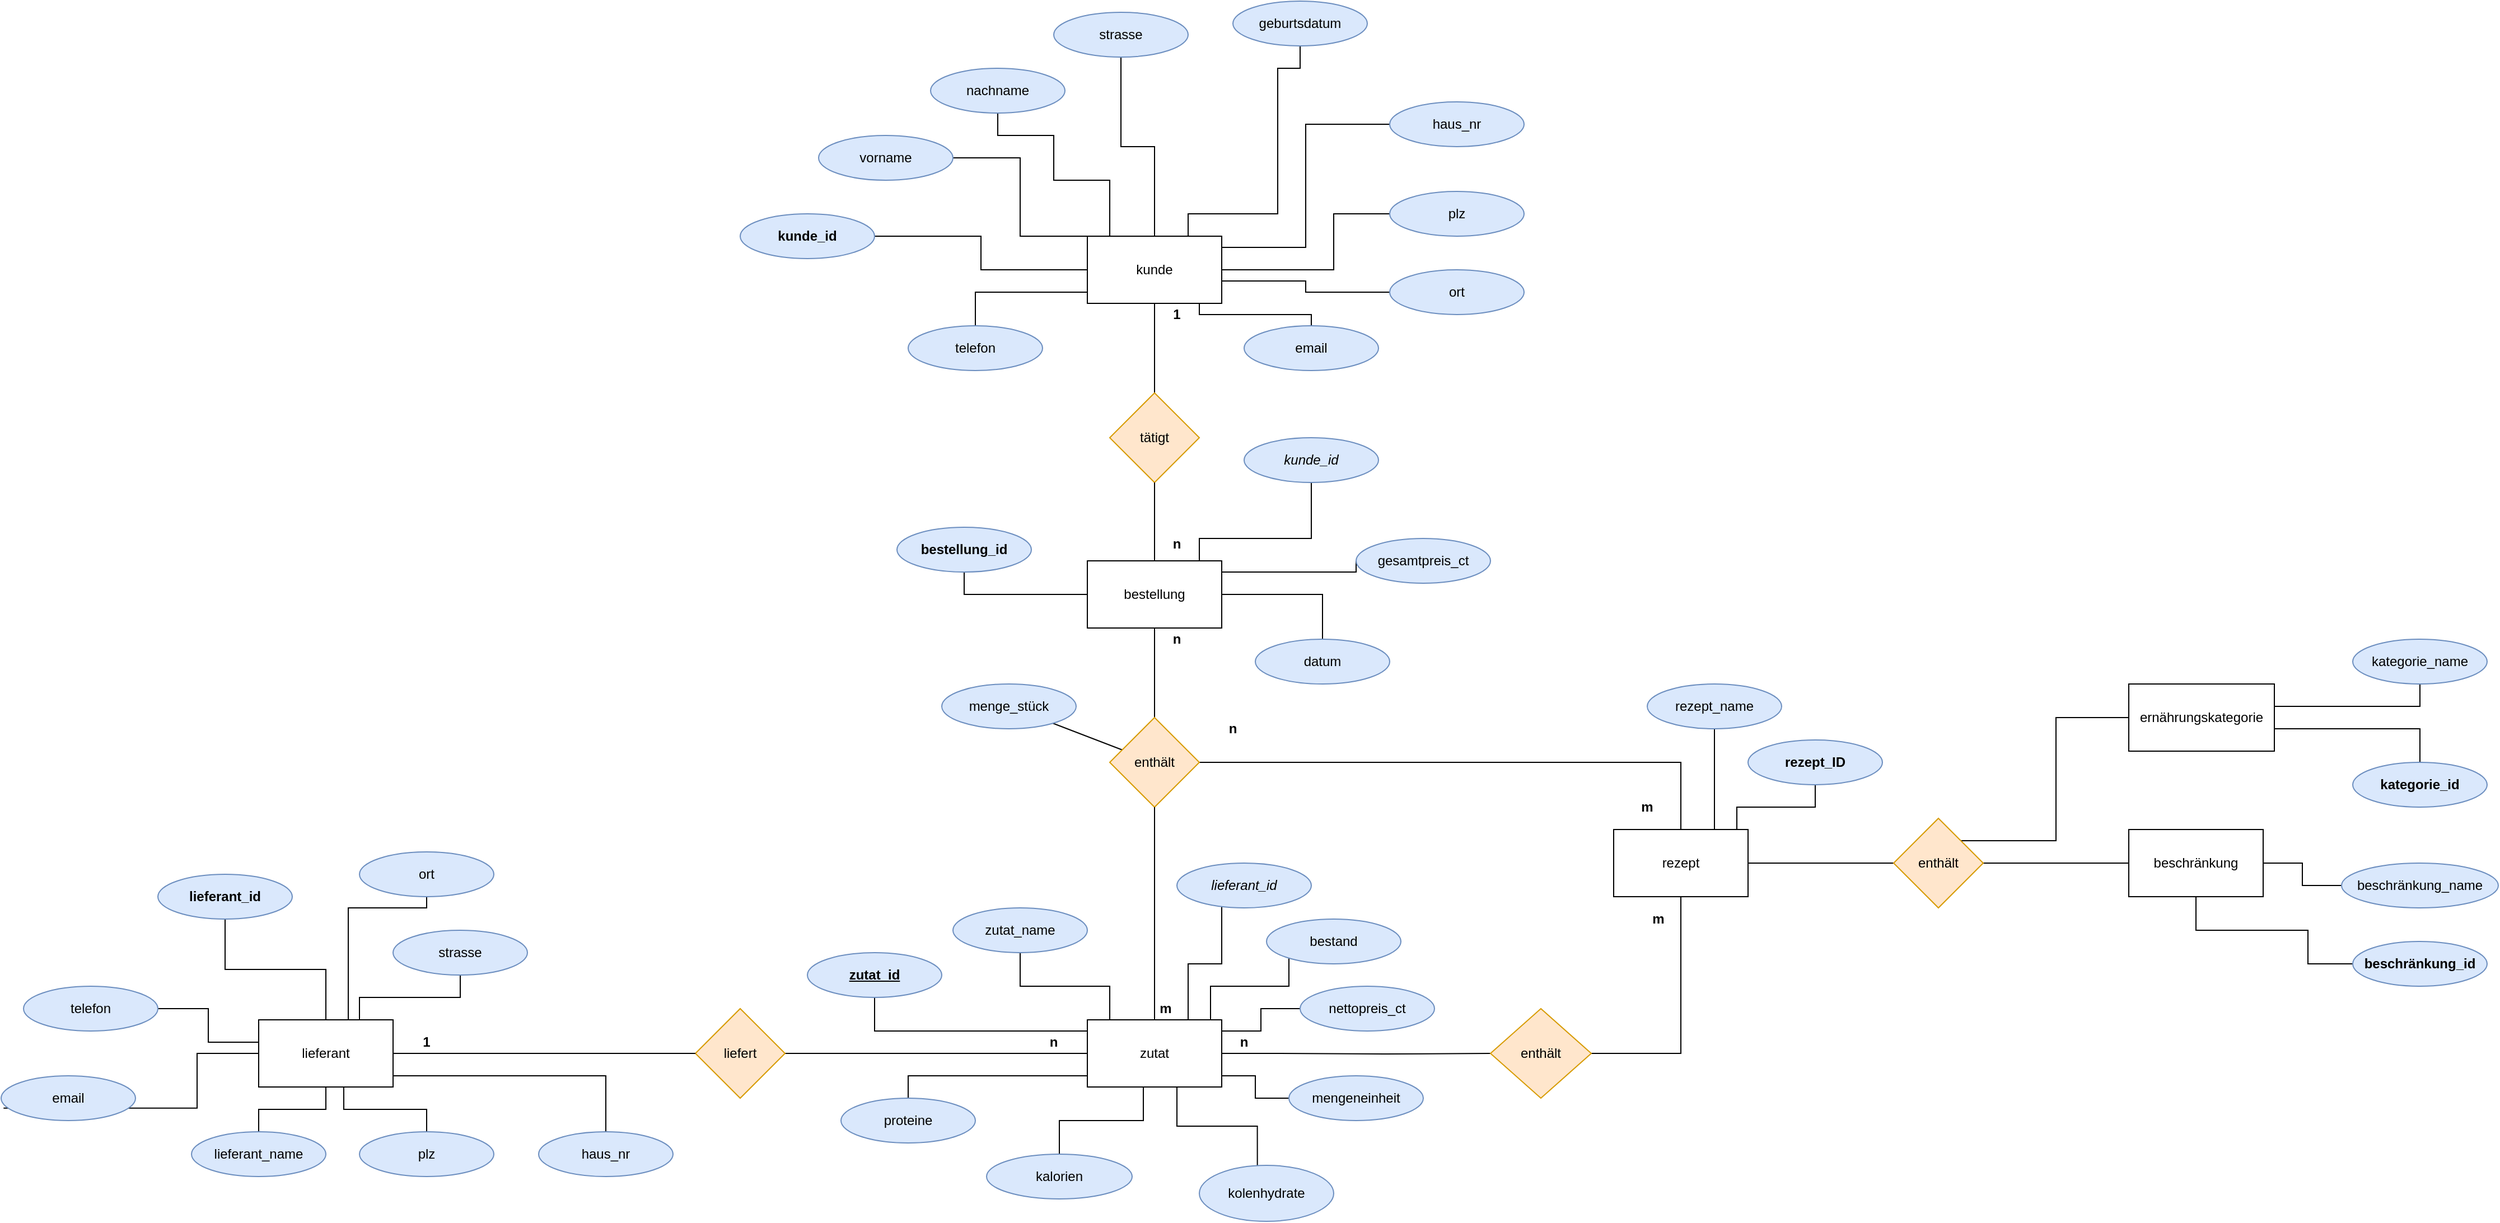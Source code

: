 <mxfile version="15.3.8" type="github">
  <diagram id="R2lEEEUBdFMjLlhIrx00" name="Page-1">
    <mxGraphModel dx="1038" dy="642" grid="1" gridSize="10" guides="1" tooltips="1" connect="1" arrows="1" fold="1" page="1" pageScale="1" pageWidth="850" pageHeight="1100" math="0" shadow="0" extFonts="Permanent Marker^https://fonts.googleapis.com/css?family=Permanent+Marker">
      <root>
        <mxCell id="0" />
        <mxCell id="1" parent="0" />
        <mxCell id="H9gjLbcXF16FV3ajDk7v-67" style="edgeStyle=orthogonalEdgeStyle;rounded=0;orthogonalLoop=1;jettySize=auto;html=1;entryX=1;entryY=0.5;entryDx=0;entryDy=0;endArrow=none;endFill=0;" parent="1" source="H9gjLbcXF16FV3ajDk7v-2" target="H9gjLbcXF16FV3ajDk7v-59" edge="1">
          <mxGeometry relative="1" as="geometry" />
        </mxCell>
        <mxCell id="H9gjLbcXF16FV3ajDk7v-68" style="edgeStyle=orthogonalEdgeStyle;rounded=0;orthogonalLoop=1;jettySize=auto;html=1;entryX=1;entryY=0.5;entryDx=0;entryDy=0;endArrow=none;endFill=0;" parent="1" source="H9gjLbcXF16FV3ajDk7v-2" target="H9gjLbcXF16FV3ajDk7v-60" edge="1">
          <mxGeometry relative="1" as="geometry">
            <Array as="points">
              <mxPoint x="930" y="210" />
              <mxPoint x="930" y="140" />
            </Array>
          </mxGeometry>
        </mxCell>
        <mxCell id="H9gjLbcXF16FV3ajDk7v-69" style="edgeStyle=orthogonalEdgeStyle;rounded=0;orthogonalLoop=1;jettySize=auto;html=1;entryX=0.5;entryY=1;entryDx=0;entryDy=0;endArrow=none;endFill=0;" parent="1" source="H9gjLbcXF16FV3ajDk7v-2" target="H9gjLbcXF16FV3ajDk7v-61" edge="1">
          <mxGeometry relative="1" as="geometry">
            <Array as="points">
              <mxPoint x="1010" y="160" />
              <mxPoint x="960" y="160" />
              <mxPoint x="960" y="120" />
              <mxPoint x="910" y="120" />
            </Array>
          </mxGeometry>
        </mxCell>
        <mxCell id="H9gjLbcXF16FV3ajDk7v-70" style="edgeStyle=orthogonalEdgeStyle;rounded=0;orthogonalLoop=1;jettySize=auto;html=1;entryX=0.5;entryY=1;entryDx=0;entryDy=0;endArrow=none;endFill=0;" parent="1" source="H9gjLbcXF16FV3ajDk7v-2" target="H9gjLbcXF16FV3ajDk7v-62" edge="1">
          <mxGeometry relative="1" as="geometry" />
        </mxCell>
        <mxCell id="H9gjLbcXF16FV3ajDk7v-71" style="edgeStyle=orthogonalEdgeStyle;rounded=0;orthogonalLoop=1;jettySize=auto;html=1;endArrow=none;endFill=0;entryX=0.5;entryY=1;entryDx=0;entryDy=0;" parent="1" source="H9gjLbcXF16FV3ajDk7v-2" target="H9gjLbcXF16FV3ajDk7v-63" edge="1">
          <mxGeometry relative="1" as="geometry">
            <mxPoint x="1210" y="50.0" as="targetPoint" />
            <Array as="points">
              <mxPoint x="1080" y="190" />
              <mxPoint x="1160" y="190" />
              <mxPoint x="1160" y="60" />
              <mxPoint x="1180" y="60" />
            </Array>
          </mxGeometry>
        </mxCell>
        <mxCell id="H9gjLbcXF16FV3ajDk7v-72" style="edgeStyle=orthogonalEdgeStyle;rounded=0;orthogonalLoop=1;jettySize=auto;html=1;entryX=0;entryY=0.5;entryDx=0;entryDy=0;endArrow=none;endFill=0;" parent="1" source="H9gjLbcXF16FV3ajDk7v-2" target="H9gjLbcXF16FV3ajDk7v-64" edge="1">
          <mxGeometry relative="1" as="geometry">
            <Array as="points">
              <mxPoint x="1185" y="220" />
              <mxPoint x="1185" y="110" />
            </Array>
          </mxGeometry>
        </mxCell>
        <mxCell id="H9gjLbcXF16FV3ajDk7v-73" style="edgeStyle=orthogonalEdgeStyle;rounded=0;orthogonalLoop=1;jettySize=auto;html=1;endArrow=none;endFill=0;" parent="1" source="H9gjLbcXF16FV3ajDk7v-2" target="H9gjLbcXF16FV3ajDk7v-65" edge="1">
          <mxGeometry relative="1" as="geometry">
            <Array as="points">
              <mxPoint x="1210" y="240" />
              <mxPoint x="1210" y="190" />
            </Array>
          </mxGeometry>
        </mxCell>
        <mxCell id="H9gjLbcXF16FV3ajDk7v-74" style="edgeStyle=orthogonalEdgeStyle;rounded=0;orthogonalLoop=1;jettySize=auto;html=1;endArrow=none;endFill=0;" parent="1" source="H9gjLbcXF16FV3ajDk7v-2" target="H9gjLbcXF16FV3ajDk7v-66" edge="1">
          <mxGeometry relative="1" as="geometry">
            <Array as="points">
              <mxPoint x="1185" y="250" />
              <mxPoint x="1185" y="260" />
            </Array>
          </mxGeometry>
        </mxCell>
        <mxCell id="Z35I5lINllGwSu34AI4L-14" style="edgeStyle=orthogonalEdgeStyle;rounded=0;orthogonalLoop=1;jettySize=auto;html=1;endArrow=none;endFill=0;" edge="1" parent="1" source="H9gjLbcXF16FV3ajDk7v-2" target="Z35I5lINllGwSu34AI4L-13">
          <mxGeometry relative="1" as="geometry">
            <Array as="points">
              <mxPoint x="890" y="260" />
            </Array>
          </mxGeometry>
        </mxCell>
        <mxCell id="Z35I5lINllGwSu34AI4L-17" style="edgeStyle=orthogonalEdgeStyle;rounded=0;orthogonalLoop=1;jettySize=auto;html=1;entryX=0.5;entryY=0;entryDx=0;entryDy=0;endArrow=none;endFill=0;" edge="1" parent="1" source="H9gjLbcXF16FV3ajDk7v-2" target="Z35I5lINllGwSu34AI4L-15">
          <mxGeometry relative="1" as="geometry">
            <Array as="points">
              <mxPoint x="1090" y="280" />
              <mxPoint x="1190" y="280" />
            </Array>
          </mxGeometry>
        </mxCell>
        <mxCell id="H9gjLbcXF16FV3ajDk7v-2" value="kunde" style="rounded=0;whiteSpace=wrap;html=1;" parent="1" vertex="1">
          <mxGeometry x="990" y="210" width="120" height="60" as="geometry" />
        </mxCell>
        <mxCell id="H9gjLbcXF16FV3ajDk7v-58" style="edgeStyle=orthogonalEdgeStyle;rounded=0;orthogonalLoop=1;jettySize=auto;html=1;endArrow=none;endFill=0;" parent="1" source="H9gjLbcXF16FV3ajDk7v-3" target="H9gjLbcXF16FV3ajDk7v-2" edge="1">
          <mxGeometry relative="1" as="geometry" />
        </mxCell>
        <mxCell id="H9gjLbcXF16FV3ajDk7v-3" value="tätigt" style="rhombus;whiteSpace=wrap;html=1;fillColor=#ffe6cc;strokeColor=#d79b00;" parent="1" vertex="1">
          <mxGeometry x="1010" y="350" width="80" height="80" as="geometry" />
        </mxCell>
        <mxCell id="H9gjLbcXF16FV3ajDk7v-49" style="edgeStyle=orthogonalEdgeStyle;rounded=0;orthogonalLoop=1;jettySize=auto;html=1;entryX=0.5;entryY=1;entryDx=0;entryDy=0;endArrow=none;endFill=0;" parent="1" source="H9gjLbcXF16FV3ajDk7v-4" target="H9gjLbcXF16FV3ajDk7v-46" edge="1">
          <mxGeometry relative="1" as="geometry" />
        </mxCell>
        <mxCell id="H9gjLbcXF16FV3ajDk7v-51" style="edgeStyle=orthogonalEdgeStyle;rounded=0;orthogonalLoop=1;jettySize=auto;html=1;endArrow=none;endFill=0;" parent="1" source="H9gjLbcXF16FV3ajDk7v-4" target="H9gjLbcXF16FV3ajDk7v-47" edge="1">
          <mxGeometry relative="1" as="geometry" />
        </mxCell>
        <mxCell id="H9gjLbcXF16FV3ajDk7v-52" style="edgeStyle=orthogonalEdgeStyle;rounded=0;orthogonalLoop=1;jettySize=auto;html=1;entryX=0;entryY=0.5;entryDx=0;entryDy=0;endArrow=none;endFill=0;" parent="1" source="H9gjLbcXF16FV3ajDk7v-4" target="H9gjLbcXF16FV3ajDk7v-48" edge="1">
          <mxGeometry relative="1" as="geometry">
            <Array as="points">
              <mxPoint x="1230" y="510" />
            </Array>
          </mxGeometry>
        </mxCell>
        <mxCell id="H9gjLbcXF16FV3ajDk7v-57" style="edgeStyle=orthogonalEdgeStyle;rounded=0;orthogonalLoop=1;jettySize=auto;html=1;endArrow=none;endFill=0;" parent="1" source="H9gjLbcXF16FV3ajDk7v-4" target="H9gjLbcXF16FV3ajDk7v-3" edge="1">
          <mxGeometry relative="1" as="geometry" />
        </mxCell>
        <mxCell id="Z35I5lINllGwSu34AI4L-12" style="edgeStyle=orthogonalEdgeStyle;rounded=0;orthogonalLoop=1;jettySize=auto;html=1;endArrow=none;endFill=0;" edge="1" parent="1" source="H9gjLbcXF16FV3ajDk7v-4" target="Z35I5lINllGwSu34AI4L-7">
          <mxGeometry relative="1" as="geometry">
            <Array as="points">
              <mxPoint x="1090" y="480" />
              <mxPoint x="1190" y="480" />
            </Array>
          </mxGeometry>
        </mxCell>
        <mxCell id="H9gjLbcXF16FV3ajDk7v-4" value="bestellung" style="rounded=0;whiteSpace=wrap;html=1;" parent="1" vertex="1">
          <mxGeometry x="990" y="500" width="120" height="60" as="geometry" />
        </mxCell>
        <mxCell id="H9gjLbcXF16FV3ajDk7v-44" style="rounded=0;orthogonalLoop=1;jettySize=auto;html=1;endArrow=none;endFill=0;" parent="1" source="H9gjLbcXF16FV3ajDk7v-5" target="H9gjLbcXF16FV3ajDk7v-43" edge="1">
          <mxGeometry relative="1" as="geometry" />
        </mxCell>
        <mxCell id="H9gjLbcXF16FV3ajDk7v-45" style="edgeStyle=none;rounded=0;orthogonalLoop=1;jettySize=auto;html=1;entryX=0.5;entryY=1;entryDx=0;entryDy=0;endArrow=none;endFill=0;" parent="1" source="H9gjLbcXF16FV3ajDk7v-5" target="H9gjLbcXF16FV3ajDk7v-4" edge="1">
          <mxGeometry relative="1" as="geometry" />
        </mxCell>
        <mxCell id="Z35I5lINllGwSu34AI4L-2" style="edgeStyle=orthogonalEdgeStyle;rounded=0;orthogonalLoop=1;jettySize=auto;html=1;entryX=0.5;entryY=0;entryDx=0;entryDy=0;endArrow=none;endFill=0;" edge="1" parent="1" source="H9gjLbcXF16FV3ajDk7v-5" target="QA0qyGJMXRb4nkMIZ8Ka-4">
          <mxGeometry relative="1" as="geometry">
            <Array as="points">
              <mxPoint x="1520" y="680" />
            </Array>
          </mxGeometry>
        </mxCell>
        <mxCell id="H9gjLbcXF16FV3ajDk7v-5" value="enthält" style="rhombus;whiteSpace=wrap;html=1;fillColor=#ffe6cc;strokeColor=#d79b00;" parent="1" vertex="1">
          <mxGeometry x="1010" y="640" width="80" height="80" as="geometry" />
        </mxCell>
        <mxCell id="H9gjLbcXF16FV3ajDk7v-34" style="edgeStyle=orthogonalEdgeStyle;rounded=0;orthogonalLoop=1;jettySize=auto;html=1;endArrow=none;endFill=0;" parent="1" source="H9gjLbcXF16FV3ajDk7v-7" target="H9gjLbcXF16FV3ajDk7v-27" edge="1">
          <mxGeometry relative="1" as="geometry">
            <Array as="points">
              <mxPoint x="1010" y="880" />
              <mxPoint x="930" y="880" />
            </Array>
          </mxGeometry>
        </mxCell>
        <mxCell id="H9gjLbcXF16FV3ajDk7v-35" style="edgeStyle=orthogonalEdgeStyle;rounded=0;orthogonalLoop=1;jettySize=auto;html=1;endArrow=none;endFill=0;" parent="1" source="H9gjLbcXF16FV3ajDk7v-7" target="H9gjLbcXF16FV3ajDk7v-26" edge="1">
          <mxGeometry relative="1" as="geometry">
            <Array as="points">
              <mxPoint x="800" y="920" />
            </Array>
          </mxGeometry>
        </mxCell>
        <mxCell id="H9gjLbcXF16FV3ajDk7v-36" style="edgeStyle=orthogonalEdgeStyle;rounded=0;orthogonalLoop=1;jettySize=auto;html=1;endArrow=none;endFill=0;" parent="1" source="H9gjLbcXF16FV3ajDk7v-7" target="H9gjLbcXF16FV3ajDk7v-28" edge="1">
          <mxGeometry relative="1" as="geometry">
            <Array as="points">
              <mxPoint x="830" y="960" />
            </Array>
          </mxGeometry>
        </mxCell>
        <mxCell id="H9gjLbcXF16FV3ajDk7v-37" style="edgeStyle=orthogonalEdgeStyle;rounded=0;orthogonalLoop=1;jettySize=auto;html=1;endArrow=none;endFill=0;" parent="1" source="H9gjLbcXF16FV3ajDk7v-7" target="H9gjLbcXF16FV3ajDk7v-29" edge="1">
          <mxGeometry relative="1" as="geometry">
            <Array as="points">
              <mxPoint x="1040" y="1000" />
              <mxPoint x="965" y="1000" />
            </Array>
          </mxGeometry>
        </mxCell>
        <mxCell id="H9gjLbcXF16FV3ajDk7v-38" style="edgeStyle=orthogonalEdgeStyle;rounded=0;orthogonalLoop=1;jettySize=auto;html=1;entryX=0.432;entryY=0.003;entryDx=0;entryDy=0;entryPerimeter=0;endArrow=none;endFill=0;" parent="1" source="H9gjLbcXF16FV3ajDk7v-7" target="H9gjLbcXF16FV3ajDk7v-30" edge="1">
          <mxGeometry relative="1" as="geometry">
            <Array as="points">
              <mxPoint x="1070" y="1005" />
              <mxPoint x="1142" y="1005" />
            </Array>
          </mxGeometry>
        </mxCell>
        <mxCell id="H9gjLbcXF16FV3ajDk7v-39" style="edgeStyle=orthogonalEdgeStyle;rounded=0;orthogonalLoop=1;jettySize=auto;html=1;endArrow=none;endFill=0;" parent="1" source="H9gjLbcXF16FV3ajDk7v-7" target="H9gjLbcXF16FV3ajDk7v-33" edge="1">
          <mxGeometry relative="1" as="geometry">
            <Array as="points">
              <mxPoint x="1140" y="960" />
              <mxPoint x="1140" y="980" />
            </Array>
          </mxGeometry>
        </mxCell>
        <mxCell id="H9gjLbcXF16FV3ajDk7v-40" style="edgeStyle=orthogonalEdgeStyle;rounded=0;orthogonalLoop=1;jettySize=auto;html=1;entryX=0;entryY=0.5;entryDx=0;entryDy=0;endArrow=none;endFill=0;" parent="1" source="H9gjLbcXF16FV3ajDk7v-7" target="H9gjLbcXF16FV3ajDk7v-32" edge="1">
          <mxGeometry relative="1" as="geometry">
            <Array as="points">
              <mxPoint x="1145" y="920" />
              <mxPoint x="1145" y="900" />
            </Array>
          </mxGeometry>
        </mxCell>
        <mxCell id="H9gjLbcXF16FV3ajDk7v-41" style="edgeStyle=orthogonalEdgeStyle;rounded=0;orthogonalLoop=1;jettySize=auto;html=1;endArrow=none;endFill=0;" parent="1" source="H9gjLbcXF16FV3ajDk7v-7" target="H9gjLbcXF16FV3ajDk7v-31" edge="1">
          <mxGeometry relative="1" as="geometry">
            <Array as="points">
              <mxPoint x="1100" y="880" />
              <mxPoint x="1170" y="880" />
            </Array>
          </mxGeometry>
        </mxCell>
        <mxCell id="H9gjLbcXF16FV3ajDk7v-42" style="edgeStyle=orthogonalEdgeStyle;rounded=0;orthogonalLoop=1;jettySize=auto;html=1;endArrow=none;endFill=0;" parent="1" source="H9gjLbcXF16FV3ajDk7v-7" target="H9gjLbcXF16FV3ajDk7v-5" edge="1">
          <mxGeometry relative="1" as="geometry" />
        </mxCell>
        <mxCell id="QA0qyGJMXRb4nkMIZ8Ka-2" style="edgeStyle=orthogonalEdgeStyle;rounded=0;orthogonalLoop=1;jettySize=auto;html=1;entryX=0;entryY=0.5;entryDx=0;entryDy=0;strokeColor=default;endArrow=none;endFill=0;startArrow=none;" parent="1" target="QA0qyGJMXRb4nkMIZ8Ka-1" edge="1">
          <mxGeometry relative="1" as="geometry">
            <mxPoint x="1160" y="940" as="sourcePoint" />
          </mxGeometry>
        </mxCell>
        <mxCell id="Z35I5lINllGwSu34AI4L-19" style="edgeStyle=orthogonalEdgeStyle;rounded=0;orthogonalLoop=1;jettySize=auto;html=1;endArrow=none;endFill=0;" edge="1" parent="1" source="H9gjLbcXF16FV3ajDk7v-7" target="Z35I5lINllGwSu34AI4L-18">
          <mxGeometry relative="1" as="geometry">
            <Array as="points">
              <mxPoint x="1080" y="860" />
              <mxPoint x="1110" y="860" />
            </Array>
          </mxGeometry>
        </mxCell>
        <mxCell id="H9gjLbcXF16FV3ajDk7v-7" value="zutat" style="rounded=0;whiteSpace=wrap;html=1;" parent="1" vertex="1">
          <mxGeometry x="990" y="910" width="120" height="60" as="geometry" />
        </mxCell>
        <mxCell id="H9gjLbcXF16FV3ajDk7v-23" style="edgeStyle=orthogonalEdgeStyle;rounded=0;orthogonalLoop=1;jettySize=auto;html=1;endArrow=none;endFill=0;" parent="1" source="H9gjLbcXF16FV3ajDk7v-8" target="H9gjLbcXF16FV3ajDk7v-7" edge="1">
          <mxGeometry relative="1" as="geometry" />
        </mxCell>
        <mxCell id="H9gjLbcXF16FV3ajDk7v-8" value="liefert" style="rhombus;whiteSpace=wrap;html=1;fillColor=#ffe6cc;strokeColor=#d79b00;fontStyle=0" parent="1" vertex="1">
          <mxGeometry x="640" y="900" width="80" height="80" as="geometry" />
        </mxCell>
        <mxCell id="H9gjLbcXF16FV3ajDk7v-13" style="edgeStyle=orthogonalEdgeStyle;rounded=0;orthogonalLoop=1;jettySize=auto;html=1;entryX=0.018;entryY=0.722;entryDx=0;entryDy=0;entryPerimeter=0;endArrow=none;endFill=0;" parent="1" source="H9gjLbcXF16FV3ajDk7v-9" target="H9gjLbcXF16FV3ajDk7v-12" edge="1">
          <mxGeometry relative="1" as="geometry" />
        </mxCell>
        <mxCell id="H9gjLbcXF16FV3ajDk7v-15" style="edgeStyle=orthogonalEdgeStyle;rounded=0;orthogonalLoop=1;jettySize=auto;html=1;endArrow=none;endFill=0;" parent="1" source="H9gjLbcXF16FV3ajDk7v-9" target="H9gjLbcXF16FV3ajDk7v-14" edge="1">
          <mxGeometry relative="1" as="geometry">
            <Array as="points">
              <mxPoint x="340" y="890" />
              <mxPoint x="430" y="890" />
            </Array>
          </mxGeometry>
        </mxCell>
        <mxCell id="H9gjLbcXF16FV3ajDk7v-19" style="edgeStyle=orthogonalEdgeStyle;rounded=0;orthogonalLoop=1;jettySize=auto;html=1;endArrow=none;endFill=0;" parent="1" source="H9gjLbcXF16FV3ajDk7v-9" target="H9gjLbcXF16FV3ajDk7v-18" edge="1">
          <mxGeometry relative="1" as="geometry" />
        </mxCell>
        <mxCell id="H9gjLbcXF16FV3ajDk7v-20" style="edgeStyle=orthogonalEdgeStyle;rounded=0;orthogonalLoop=1;jettySize=auto;html=1;exitX=0.633;exitY=0.997;exitDx=0;exitDy=0;exitPerimeter=0;endArrow=none;endFill=0;" parent="1" source="H9gjLbcXF16FV3ajDk7v-9" target="H9gjLbcXF16FV3ajDk7v-17" edge="1">
          <mxGeometry relative="1" as="geometry" />
        </mxCell>
        <mxCell id="H9gjLbcXF16FV3ajDk7v-21" style="edgeStyle=orthogonalEdgeStyle;rounded=0;orthogonalLoop=1;jettySize=auto;html=1;endArrow=none;endFill=0;" parent="1" source="H9gjLbcXF16FV3ajDk7v-9" target="H9gjLbcXF16FV3ajDk7v-16" edge="1">
          <mxGeometry relative="1" as="geometry">
            <Array as="points">
              <mxPoint x="560" y="960" />
            </Array>
          </mxGeometry>
        </mxCell>
        <mxCell id="H9gjLbcXF16FV3ajDk7v-22" style="edgeStyle=orthogonalEdgeStyle;rounded=0;orthogonalLoop=1;jettySize=auto;html=1;endArrow=none;endFill=0;" parent="1" source="H9gjLbcXF16FV3ajDk7v-9" target="H9gjLbcXF16FV3ajDk7v-8" edge="1">
          <mxGeometry relative="1" as="geometry" />
        </mxCell>
        <mxCell id="Z35I5lINllGwSu34AI4L-22" style="edgeStyle=orthogonalEdgeStyle;rounded=0;orthogonalLoop=1;jettySize=auto;html=1;entryX=1;entryY=0.5;entryDx=0;entryDy=0;endArrow=none;endFill=0;" edge="1" parent="1" source="H9gjLbcXF16FV3ajDk7v-9" target="Z35I5lINllGwSu34AI4L-21">
          <mxGeometry relative="1" as="geometry">
            <Array as="points">
              <mxPoint x="205" y="930" />
              <mxPoint x="205" y="900" />
            </Array>
          </mxGeometry>
        </mxCell>
        <mxCell id="Z35I5lINllGwSu34AI4L-23" style="edgeStyle=orthogonalEdgeStyle;rounded=0;orthogonalLoop=1;jettySize=auto;html=1;endArrow=none;endFill=0;" edge="1" parent="1" source="H9gjLbcXF16FV3ajDk7v-9" target="Z35I5lINllGwSu34AI4L-20">
          <mxGeometry relative="1" as="geometry">
            <Array as="points">
              <mxPoint x="330" y="810" />
              <mxPoint x="400" y="810" />
            </Array>
          </mxGeometry>
        </mxCell>
        <mxCell id="Z35I5lINllGwSu34AI4L-25" style="edgeStyle=orthogonalEdgeStyle;rounded=0;orthogonalLoop=1;jettySize=auto;html=1;entryX=0.5;entryY=1;entryDx=0;entryDy=0;endArrow=none;endFill=0;" edge="1" parent="1" source="H9gjLbcXF16FV3ajDk7v-9" target="H9gjLbcXF16FV3ajDk7v-10">
          <mxGeometry relative="1" as="geometry" />
        </mxCell>
        <mxCell id="H9gjLbcXF16FV3ajDk7v-9" value="lieferant" style="rounded=0;whiteSpace=wrap;html=1;" parent="1" vertex="1">
          <mxGeometry x="250" y="910" width="120" height="60" as="geometry" />
        </mxCell>
        <mxCell id="H9gjLbcXF16FV3ajDk7v-10" value="&lt;span&gt;&lt;b&gt;lieferant_id&lt;br&gt;&lt;/b&gt;&lt;/span&gt;" style="ellipse;whiteSpace=wrap;html=1;fillColor=#dae8fc;strokeColor=#6c8ebf;fontStyle=0" parent="1" vertex="1">
          <mxGeometry x="160" y="780" width="120" height="40" as="geometry" />
        </mxCell>
        <mxCell id="H9gjLbcXF16FV3ajDk7v-12" value="email" style="ellipse;whiteSpace=wrap;html=1;fillColor=#dae8fc;strokeColor=#6c8ebf;" parent="1" vertex="1">
          <mxGeometry x="20" y="960" width="120" height="40" as="geometry" />
        </mxCell>
        <mxCell id="H9gjLbcXF16FV3ajDk7v-14" value="&lt;span&gt;strasse&lt;/span&gt;" style="ellipse;whiteSpace=wrap;html=1;fillColor=#dae8fc;strokeColor=#6c8ebf;" parent="1" vertex="1">
          <mxGeometry x="370" y="830" width="120" height="40" as="geometry" />
        </mxCell>
        <mxCell id="H9gjLbcXF16FV3ajDk7v-16" value="haus_nr" style="ellipse;whiteSpace=wrap;html=1;fillColor=#dae8fc;strokeColor=#6c8ebf;" parent="1" vertex="1">
          <mxGeometry x="500" y="1010" width="120" height="40" as="geometry" />
        </mxCell>
        <mxCell id="H9gjLbcXF16FV3ajDk7v-17" value="plz" style="ellipse;whiteSpace=wrap;html=1;fillColor=#dae8fc;strokeColor=#6c8ebf;" parent="1" vertex="1">
          <mxGeometry x="340" y="1010" width="120" height="40" as="geometry" />
        </mxCell>
        <mxCell id="H9gjLbcXF16FV3ajDk7v-18" value="lieferant_name" style="ellipse;whiteSpace=wrap;html=1;fillColor=#dae8fc;strokeColor=#6c8ebf;" parent="1" vertex="1">
          <mxGeometry x="190" y="1010" width="120" height="40" as="geometry" />
        </mxCell>
        <mxCell id="H9gjLbcXF16FV3ajDk7v-24" value="1" style="text;html=1;strokeColor=none;fillColor=none;align=center;verticalAlign=middle;whiteSpace=wrap;rounded=0;fontStyle=1" parent="1" vertex="1">
          <mxGeometry x="380" y="920" width="40" height="20" as="geometry" />
        </mxCell>
        <mxCell id="H9gjLbcXF16FV3ajDk7v-25" value="n" style="text;html=1;strokeColor=none;fillColor=none;align=center;verticalAlign=middle;whiteSpace=wrap;rounded=0;fontStyle=1" parent="1" vertex="1">
          <mxGeometry x="950" y="920" width="20" height="20" as="geometry" />
        </mxCell>
        <mxCell id="H9gjLbcXF16FV3ajDk7v-26" value="&lt;b&gt;&lt;u&gt;zutat_id&lt;/u&gt;&lt;/b&gt;" style="ellipse;whiteSpace=wrap;html=1;fillColor=#dae8fc;strokeColor=#6c8ebf;" parent="1" vertex="1">
          <mxGeometry x="740" y="850" width="120" height="40" as="geometry" />
        </mxCell>
        <mxCell id="H9gjLbcXF16FV3ajDk7v-27" value="zutat_name" style="ellipse;whiteSpace=wrap;html=1;fillColor=#dae8fc;strokeColor=#6c8ebf;" parent="1" vertex="1">
          <mxGeometry x="870" y="810" width="120" height="40" as="geometry" />
        </mxCell>
        <mxCell id="H9gjLbcXF16FV3ajDk7v-28" value="proteine" style="ellipse;whiteSpace=wrap;html=1;fillColor=#dae8fc;strokeColor=#6c8ebf;" parent="1" vertex="1">
          <mxGeometry x="770" y="980" width="120" height="40" as="geometry" />
        </mxCell>
        <mxCell id="H9gjLbcXF16FV3ajDk7v-29" value="kalorien" style="ellipse;whiteSpace=wrap;html=1;fillColor=#dae8fc;strokeColor=#6c8ebf;" parent="1" vertex="1">
          <mxGeometry x="900" y="1030" width="130" height="40" as="geometry" />
        </mxCell>
        <mxCell id="H9gjLbcXF16FV3ajDk7v-30" value="kolenhydrate" style="ellipse;whiteSpace=wrap;html=1;fillColor=#dae8fc;strokeColor=#6c8ebf;" parent="1" vertex="1">
          <mxGeometry x="1090" y="1040" width="120" height="50" as="geometry" />
        </mxCell>
        <mxCell id="H9gjLbcXF16FV3ajDk7v-31" value="bestand" style="ellipse;whiteSpace=wrap;html=1;fillColor=#dae8fc;strokeColor=#6c8ebf;" parent="1" vertex="1">
          <mxGeometry x="1150" y="820" width="120" height="40" as="geometry" />
        </mxCell>
        <mxCell id="H9gjLbcXF16FV3ajDk7v-32" value="nettopreis_ct" style="ellipse;whiteSpace=wrap;html=1;fillColor=#dae8fc;strokeColor=#6c8ebf;" parent="1" vertex="1">
          <mxGeometry x="1180" y="880" width="120" height="40" as="geometry" />
        </mxCell>
        <mxCell id="H9gjLbcXF16FV3ajDk7v-33" value="mengeneinheit" style="ellipse;whiteSpace=wrap;html=1;fillColor=#dae8fc;strokeColor=#6c8ebf;" parent="1" vertex="1">
          <mxGeometry x="1170" y="960" width="120" height="40" as="geometry" />
        </mxCell>
        <mxCell id="H9gjLbcXF16FV3ajDk7v-43" value="menge_stück" style="ellipse;whiteSpace=wrap;html=1;fillColor=#dae8fc;strokeColor=#6c8ebf;" parent="1" vertex="1">
          <mxGeometry x="860" y="610" width="120" height="40" as="geometry" />
        </mxCell>
        <mxCell id="H9gjLbcXF16FV3ajDk7v-46" value="&lt;b&gt;&lt;span&gt;bestellung_id&lt;/span&gt;&lt;/b&gt;" style="ellipse;whiteSpace=wrap;html=1;fillColor=#dae8fc;strokeColor=#6c8ebf;fontStyle=0" parent="1" vertex="1">
          <mxGeometry x="820" y="470" width="120" height="40" as="geometry" />
        </mxCell>
        <mxCell id="H9gjLbcXF16FV3ajDk7v-47" value="datum" style="ellipse;whiteSpace=wrap;html=1;fillColor=#dae8fc;strokeColor=#6c8ebf;" parent="1" vertex="1">
          <mxGeometry x="1140" y="570" width="120" height="40" as="geometry" />
        </mxCell>
        <mxCell id="H9gjLbcXF16FV3ajDk7v-48" value="gesamtpreis_ct" style="ellipse;whiteSpace=wrap;html=1;fillColor=#dae8fc;strokeColor=#6c8ebf;" parent="1" vertex="1">
          <mxGeometry x="1230" y="480" width="120" height="40" as="geometry" />
        </mxCell>
        <mxCell id="H9gjLbcXF16FV3ajDk7v-53" value="n" style="text;html=1;strokeColor=none;fillColor=none;align=center;verticalAlign=middle;whiteSpace=wrap;rounded=0;fontStyle=1" parent="1" vertex="1">
          <mxGeometry x="1060" y="560" width="20" height="20" as="geometry" />
        </mxCell>
        <mxCell id="H9gjLbcXF16FV3ajDk7v-54" value="n" style="text;html=1;strokeColor=none;fillColor=none;align=center;verticalAlign=middle;whiteSpace=wrap;rounded=0;fontStyle=1" parent="1" vertex="1">
          <mxGeometry x="1060" y="480" width="20" height="10" as="geometry" />
        </mxCell>
        <mxCell id="H9gjLbcXF16FV3ajDk7v-55" value="1" style="text;html=1;strokeColor=none;fillColor=none;align=center;verticalAlign=middle;whiteSpace=wrap;rounded=0;fontStyle=1" parent="1" vertex="1">
          <mxGeometry x="1050" y="270" width="40" height="20" as="geometry" />
        </mxCell>
        <mxCell id="H9gjLbcXF16FV3ajDk7v-56" value="&lt;b&gt;m&lt;/b&gt;" style="text;html=1;strokeColor=none;fillColor=none;align=center;verticalAlign=middle;whiteSpace=wrap;rounded=0;" parent="1" vertex="1">
          <mxGeometry x="1040" y="890" width="40" height="20" as="geometry" />
        </mxCell>
        <mxCell id="H9gjLbcXF16FV3ajDk7v-59" value="&lt;b&gt;kunde_id&lt;/b&gt;" style="ellipse;whiteSpace=wrap;html=1;fillColor=#dae8fc;strokeColor=#6c8ebf;" parent="1" vertex="1">
          <mxGeometry x="680" y="190" width="120" height="40" as="geometry" />
        </mxCell>
        <mxCell id="H9gjLbcXF16FV3ajDk7v-60" value="vorname" style="ellipse;whiteSpace=wrap;html=1;fillColor=#dae8fc;strokeColor=#6c8ebf;" parent="1" vertex="1">
          <mxGeometry x="750" y="120" width="120" height="40" as="geometry" />
        </mxCell>
        <mxCell id="H9gjLbcXF16FV3ajDk7v-61" value="nachname" style="ellipse;whiteSpace=wrap;html=1;fillColor=#dae8fc;strokeColor=#6c8ebf;" parent="1" vertex="1">
          <mxGeometry x="850" y="60" width="120" height="40" as="geometry" />
        </mxCell>
        <mxCell id="H9gjLbcXF16FV3ajDk7v-62" value="strasse" style="ellipse;whiteSpace=wrap;html=1;fillColor=#dae8fc;strokeColor=#6c8ebf;" parent="1" vertex="1">
          <mxGeometry x="960" y="10" width="120" height="40" as="geometry" />
        </mxCell>
        <mxCell id="H9gjLbcXF16FV3ajDk7v-63" value="geburtsdatum" style="ellipse;whiteSpace=wrap;html=1;fillColor=#dae8fc;strokeColor=#6c8ebf;" parent="1" vertex="1">
          <mxGeometry x="1120" width="120" height="40" as="geometry" />
        </mxCell>
        <mxCell id="H9gjLbcXF16FV3ajDk7v-64" value="haus_nr" style="ellipse;whiteSpace=wrap;html=1;fillColor=#dae8fc;strokeColor=#6c8ebf;" parent="1" vertex="1">
          <mxGeometry x="1260" y="90" width="120" height="40" as="geometry" />
        </mxCell>
        <mxCell id="H9gjLbcXF16FV3ajDk7v-65" value="plz" style="ellipse;whiteSpace=wrap;html=1;fillColor=#dae8fc;strokeColor=#6c8ebf;" parent="1" vertex="1">
          <mxGeometry x="1260" y="170" width="120" height="40" as="geometry" />
        </mxCell>
        <mxCell id="H9gjLbcXF16FV3ajDk7v-66" value="ort" style="ellipse;whiteSpace=wrap;html=1;fillColor=#dae8fc;strokeColor=#6c8ebf;" parent="1" vertex="1">
          <mxGeometry x="1260" y="240" width="120" height="40" as="geometry" />
        </mxCell>
        <mxCell id="Z35I5lINllGwSu34AI4L-1" style="edgeStyle=orthogonalEdgeStyle;rounded=0;orthogonalLoop=1;jettySize=auto;html=1;endArrow=none;endFill=0;" edge="1" parent="1" source="QA0qyGJMXRb4nkMIZ8Ka-1" target="QA0qyGJMXRb4nkMIZ8Ka-4">
          <mxGeometry relative="1" as="geometry" />
        </mxCell>
        <mxCell id="QA0qyGJMXRb4nkMIZ8Ka-1" value="enthält" style="rhombus;whiteSpace=wrap;html=1;fillColor=#ffe6cc;strokeColor=#d79b00;" parent="1" vertex="1">
          <mxGeometry x="1350" y="900" width="90" height="80" as="geometry" />
        </mxCell>
        <mxCell id="Z35I5lINllGwSu34AI4L-26" style="edgeStyle=orthogonalEdgeStyle;rounded=0;orthogonalLoop=1;jettySize=auto;html=1;endArrow=none;endFill=0;" edge="1" parent="1" source="QA0qyGJMXRb4nkMIZ8Ka-4" target="QA0qyGJMXRb4nkMIZ8Ka-26">
          <mxGeometry relative="1" as="geometry">
            <Array as="points">
              <mxPoint x="1570" y="720" />
              <mxPoint x="1640" y="720" />
            </Array>
          </mxGeometry>
        </mxCell>
        <mxCell id="Z35I5lINllGwSu34AI4L-30" style="edgeStyle=orthogonalEdgeStyle;rounded=0;orthogonalLoop=1;jettySize=auto;html=1;entryX=0.5;entryY=1;entryDx=0;entryDy=0;endArrow=none;endFill=0;" edge="1" parent="1" source="QA0qyGJMXRb4nkMIZ8Ka-4" target="Z35I5lINllGwSu34AI4L-27">
          <mxGeometry relative="1" as="geometry">
            <Array as="points">
              <mxPoint x="1550" y="720" />
              <mxPoint x="1550" y="720" />
            </Array>
          </mxGeometry>
        </mxCell>
        <mxCell id="Z35I5lINllGwSu34AI4L-31" style="edgeStyle=orthogonalEdgeStyle;rounded=0;orthogonalLoop=1;jettySize=auto;html=1;entryX=0;entryY=0.5;entryDx=0;entryDy=0;endArrow=none;endFill=0;" edge="1" parent="1" source="QA0qyGJMXRb4nkMIZ8Ka-4" target="PoZashm7yRZyZ0GtSokl-3">
          <mxGeometry relative="1" as="geometry" />
        </mxCell>
        <mxCell id="QA0qyGJMXRb4nkMIZ8Ka-4" value="rezept" style="rounded=0;whiteSpace=wrap;html=1;" parent="1" vertex="1">
          <mxGeometry x="1460" y="740" width="120" height="60" as="geometry" />
        </mxCell>
        <mxCell id="QA0qyGJMXRb4nkMIZ8Ka-9" value="" style="edgeStyle=orthogonalEdgeStyle;rounded=0;orthogonalLoop=1;jettySize=auto;html=1;endArrow=none;endFill=0;strokeColor=default;startArrow=none;" parent="1" edge="1">
          <mxGeometry relative="1" as="geometry">
            <mxPoint x="1930" y="940" as="targetPoint" />
            <mxPoint x="1930" y="940" as="sourcePoint" />
            <Array as="points">
              <mxPoint x="1930" y="940" />
              <mxPoint x="1930" y="940" />
            </Array>
          </mxGeometry>
        </mxCell>
        <mxCell id="QA0qyGJMXRb4nkMIZ8Ka-15" value="" style="edgeStyle=orthogonalEdgeStyle;rounded=0;orthogonalLoop=1;jettySize=auto;html=1;strokeColor=default;endArrow=none;endFill=0;" parent="1" source="H9gjLbcXF16FV3ajDk7v-7" edge="1">
          <mxGeometry relative="1" as="geometry">
            <mxPoint x="1110" y="940" as="sourcePoint" />
            <mxPoint x="1160" y="940" as="targetPoint" />
            <Array as="points">
              <mxPoint x="1130" y="940" />
              <mxPoint x="1130" y="940" />
            </Array>
          </mxGeometry>
        </mxCell>
        <mxCell id="QA0qyGJMXRb4nkMIZ8Ka-20" value="m" style="text;html=1;strokeColor=none;fillColor=none;align=center;verticalAlign=middle;whiteSpace=wrap;rounded=0;fontStyle=1" parent="1" vertex="1">
          <mxGeometry x="1480" y="810" width="40" height="20" as="geometry" />
        </mxCell>
        <mxCell id="QA0qyGJMXRb4nkMIZ8Ka-26" value="&lt;b&gt;&lt;span&gt;rezept_ID&lt;/span&gt;&lt;/b&gt;" style="ellipse;whiteSpace=wrap;html=1;fillColor=#dae8fc;strokeColor=#6c8ebf;fontStyle=0" parent="1" vertex="1">
          <mxGeometry x="1580" y="660" width="120" height="40" as="geometry" />
        </mxCell>
        <mxCell id="As9cvliWdL46mrT5uoEQ-1" value="n" style="text;html=1;strokeColor=none;fillColor=none;align=center;verticalAlign=middle;whiteSpace=wrap;rounded=0;fontStyle=1" parent="1" vertex="1">
          <mxGeometry x="1110" y="920" width="40" height="20" as="geometry" />
        </mxCell>
        <mxCell id="Z35I5lINllGwSu34AI4L-36" style="edgeStyle=orthogonalEdgeStyle;rounded=0;orthogonalLoop=1;jettySize=auto;html=1;endArrow=none;endFill=0;" edge="1" parent="1" source="PoZashm7yRZyZ0GtSokl-1" target="PoZashm7yRZyZ0GtSokl-11">
          <mxGeometry relative="1" as="geometry" />
        </mxCell>
        <mxCell id="Z35I5lINllGwSu34AI4L-37" style="edgeStyle=orthogonalEdgeStyle;rounded=0;orthogonalLoop=1;jettySize=auto;html=1;entryX=0;entryY=0.5;entryDx=0;entryDy=0;endArrow=none;endFill=0;" edge="1" parent="1" source="PoZashm7yRZyZ0GtSokl-1" target="PoZashm7yRZyZ0GtSokl-9">
          <mxGeometry relative="1" as="geometry">
            <Array as="points">
              <mxPoint x="1980" y="830" />
              <mxPoint x="2080" y="830" />
              <mxPoint x="2080" y="860" />
            </Array>
          </mxGeometry>
        </mxCell>
        <mxCell id="PoZashm7yRZyZ0GtSokl-1" value="beschränkung" style="rounded=0;whiteSpace=wrap;html=1;" parent="1" vertex="1">
          <mxGeometry x="1920" y="740" width="120" height="60" as="geometry" />
        </mxCell>
        <mxCell id="Z35I5lINllGwSu34AI4L-33" style="edgeStyle=orthogonalEdgeStyle;rounded=0;orthogonalLoop=1;jettySize=auto;html=1;entryX=0.5;entryY=0;entryDx=0;entryDy=0;endArrow=none;endFill=0;" edge="1" parent="1" source="PoZashm7yRZyZ0GtSokl-2" target="PoZashm7yRZyZ0GtSokl-13">
          <mxGeometry relative="1" as="geometry">
            <Array as="points">
              <mxPoint x="2180" y="650" />
            </Array>
          </mxGeometry>
        </mxCell>
        <mxCell id="Z35I5lINllGwSu34AI4L-34" style="edgeStyle=orthogonalEdgeStyle;rounded=0;orthogonalLoop=1;jettySize=auto;html=1;entryX=0.5;entryY=1;entryDx=0;entryDy=0;endArrow=none;endFill=0;" edge="1" parent="1" source="PoZashm7yRZyZ0GtSokl-2" target="PoZashm7yRZyZ0GtSokl-14">
          <mxGeometry relative="1" as="geometry">
            <Array as="points">
              <mxPoint x="2180" y="630" />
            </Array>
          </mxGeometry>
        </mxCell>
        <mxCell id="PoZashm7yRZyZ0GtSokl-2" value="ernährungskategorie" style="rounded=0;whiteSpace=wrap;html=1;" parent="1" vertex="1">
          <mxGeometry x="1920" y="610" width="130" height="60" as="geometry" />
        </mxCell>
        <mxCell id="Z35I5lINllGwSu34AI4L-35" style="edgeStyle=orthogonalEdgeStyle;rounded=0;orthogonalLoop=1;jettySize=auto;html=1;entryX=0;entryY=0.5;entryDx=0;entryDy=0;endArrow=none;endFill=0;" edge="1" parent="1" source="PoZashm7yRZyZ0GtSokl-3" target="PoZashm7yRZyZ0GtSokl-2">
          <mxGeometry relative="1" as="geometry">
            <Array as="points">
              <mxPoint x="1855" y="750" />
              <mxPoint x="1855" y="640" />
            </Array>
          </mxGeometry>
        </mxCell>
        <mxCell id="Z35I5lINllGwSu34AI4L-38" style="edgeStyle=orthogonalEdgeStyle;rounded=0;orthogonalLoop=1;jettySize=auto;html=1;endArrow=none;endFill=0;" edge="1" parent="1" source="PoZashm7yRZyZ0GtSokl-3" target="PoZashm7yRZyZ0GtSokl-1">
          <mxGeometry relative="1" as="geometry" />
        </mxCell>
        <mxCell id="PoZashm7yRZyZ0GtSokl-3" value="enthält" style="rhombus;whiteSpace=wrap;html=1;fillColor=#ffe6cc;strokeColor=#d79b00;" parent="1" vertex="1">
          <mxGeometry x="1710" y="730" width="80" height="80" as="geometry" />
        </mxCell>
        <mxCell id="PoZashm7yRZyZ0GtSokl-9" value="&lt;b&gt;beschränkung_id&lt;/b&gt;" style="ellipse;whiteSpace=wrap;html=1;fillColor=#dae8fc;strokeColor=#6c8ebf;" parent="1" vertex="1">
          <mxGeometry x="2120" y="840" width="120" height="40" as="geometry" />
        </mxCell>
        <mxCell id="PoZashm7yRZyZ0GtSokl-11" value="beschränkung_name" style="ellipse;whiteSpace=wrap;html=1;fillColor=#dae8fc;strokeColor=#6c8ebf;" parent="1" vertex="1">
          <mxGeometry x="2110" y="770" width="140" height="40" as="geometry" />
        </mxCell>
        <mxCell id="PoZashm7yRZyZ0GtSokl-13" value="&lt;b&gt;kategorie_id&lt;/b&gt;" style="ellipse;whiteSpace=wrap;html=1;fillColor=#dae8fc;strokeColor=#6c8ebf;" parent="1" vertex="1">
          <mxGeometry x="2120" y="680" width="120" height="40" as="geometry" />
        </mxCell>
        <mxCell id="PoZashm7yRZyZ0GtSokl-14" value="kategorie_name" style="ellipse;whiteSpace=wrap;html=1;fillColor=#dae8fc;strokeColor=#6c8ebf;" parent="1" vertex="1">
          <mxGeometry x="2120" y="570" width="120" height="40" as="geometry" />
        </mxCell>
        <mxCell id="Z35I5lINllGwSu34AI4L-3" value="n" style="text;html=1;strokeColor=none;fillColor=none;align=center;verticalAlign=middle;whiteSpace=wrap;rounded=0;fontStyle=1" vertex="1" parent="1">
          <mxGeometry x="1110" y="640" width="20" height="20" as="geometry" />
        </mxCell>
        <mxCell id="Z35I5lINllGwSu34AI4L-5" value="m" style="text;html=1;strokeColor=none;fillColor=none;align=center;verticalAlign=middle;whiteSpace=wrap;rounded=0;fontStyle=1" vertex="1" parent="1">
          <mxGeometry x="1470" y="710" width="40" height="20" as="geometry" />
        </mxCell>
        <mxCell id="Z35I5lINllGwSu34AI4L-7" value="kunde_id" style="ellipse;whiteSpace=wrap;html=1;fillColor=#dae8fc;strokeColor=#6c8ebf;fontStyle=2" vertex="1" parent="1">
          <mxGeometry x="1130" y="390" width="120" height="40" as="geometry" />
        </mxCell>
        <mxCell id="Z35I5lINllGwSu34AI4L-13" value="telefon" style="ellipse;whiteSpace=wrap;html=1;fillColor=#dae8fc;strokeColor=#6c8ebf;" vertex="1" parent="1">
          <mxGeometry x="830" y="290" width="120" height="40" as="geometry" />
        </mxCell>
        <mxCell id="Z35I5lINllGwSu34AI4L-15" value="email" style="ellipse;whiteSpace=wrap;html=1;fillColor=#dae8fc;strokeColor=#6c8ebf;" vertex="1" parent="1">
          <mxGeometry x="1130" y="290" width="120" height="40" as="geometry" />
        </mxCell>
        <mxCell id="Z35I5lINllGwSu34AI4L-18" value="lieferant_id" style="ellipse;whiteSpace=wrap;html=1;fillColor=#dae8fc;strokeColor=#6c8ebf;fontStyle=2" vertex="1" parent="1">
          <mxGeometry x="1070" y="770" width="120" height="40" as="geometry" />
        </mxCell>
        <mxCell id="Z35I5lINllGwSu34AI4L-20" value="ort" style="ellipse;whiteSpace=wrap;html=1;fillColor=#dae8fc;strokeColor=#6c8ebf;" vertex="1" parent="1">
          <mxGeometry x="340" y="760" width="120" height="40" as="geometry" />
        </mxCell>
        <mxCell id="Z35I5lINllGwSu34AI4L-21" value="telefon" style="ellipse;whiteSpace=wrap;html=1;fillColor=#dae8fc;strokeColor=#6c8ebf;" vertex="1" parent="1">
          <mxGeometry x="40" y="880" width="120" height="40" as="geometry" />
        </mxCell>
        <mxCell id="Z35I5lINllGwSu34AI4L-27" value="rezept_name" style="ellipse;whiteSpace=wrap;html=1;fillColor=#dae8fc;strokeColor=#6c8ebf;" vertex="1" parent="1">
          <mxGeometry x="1490" y="610" width="120" height="40" as="geometry" />
        </mxCell>
      </root>
    </mxGraphModel>
  </diagram>
</mxfile>
